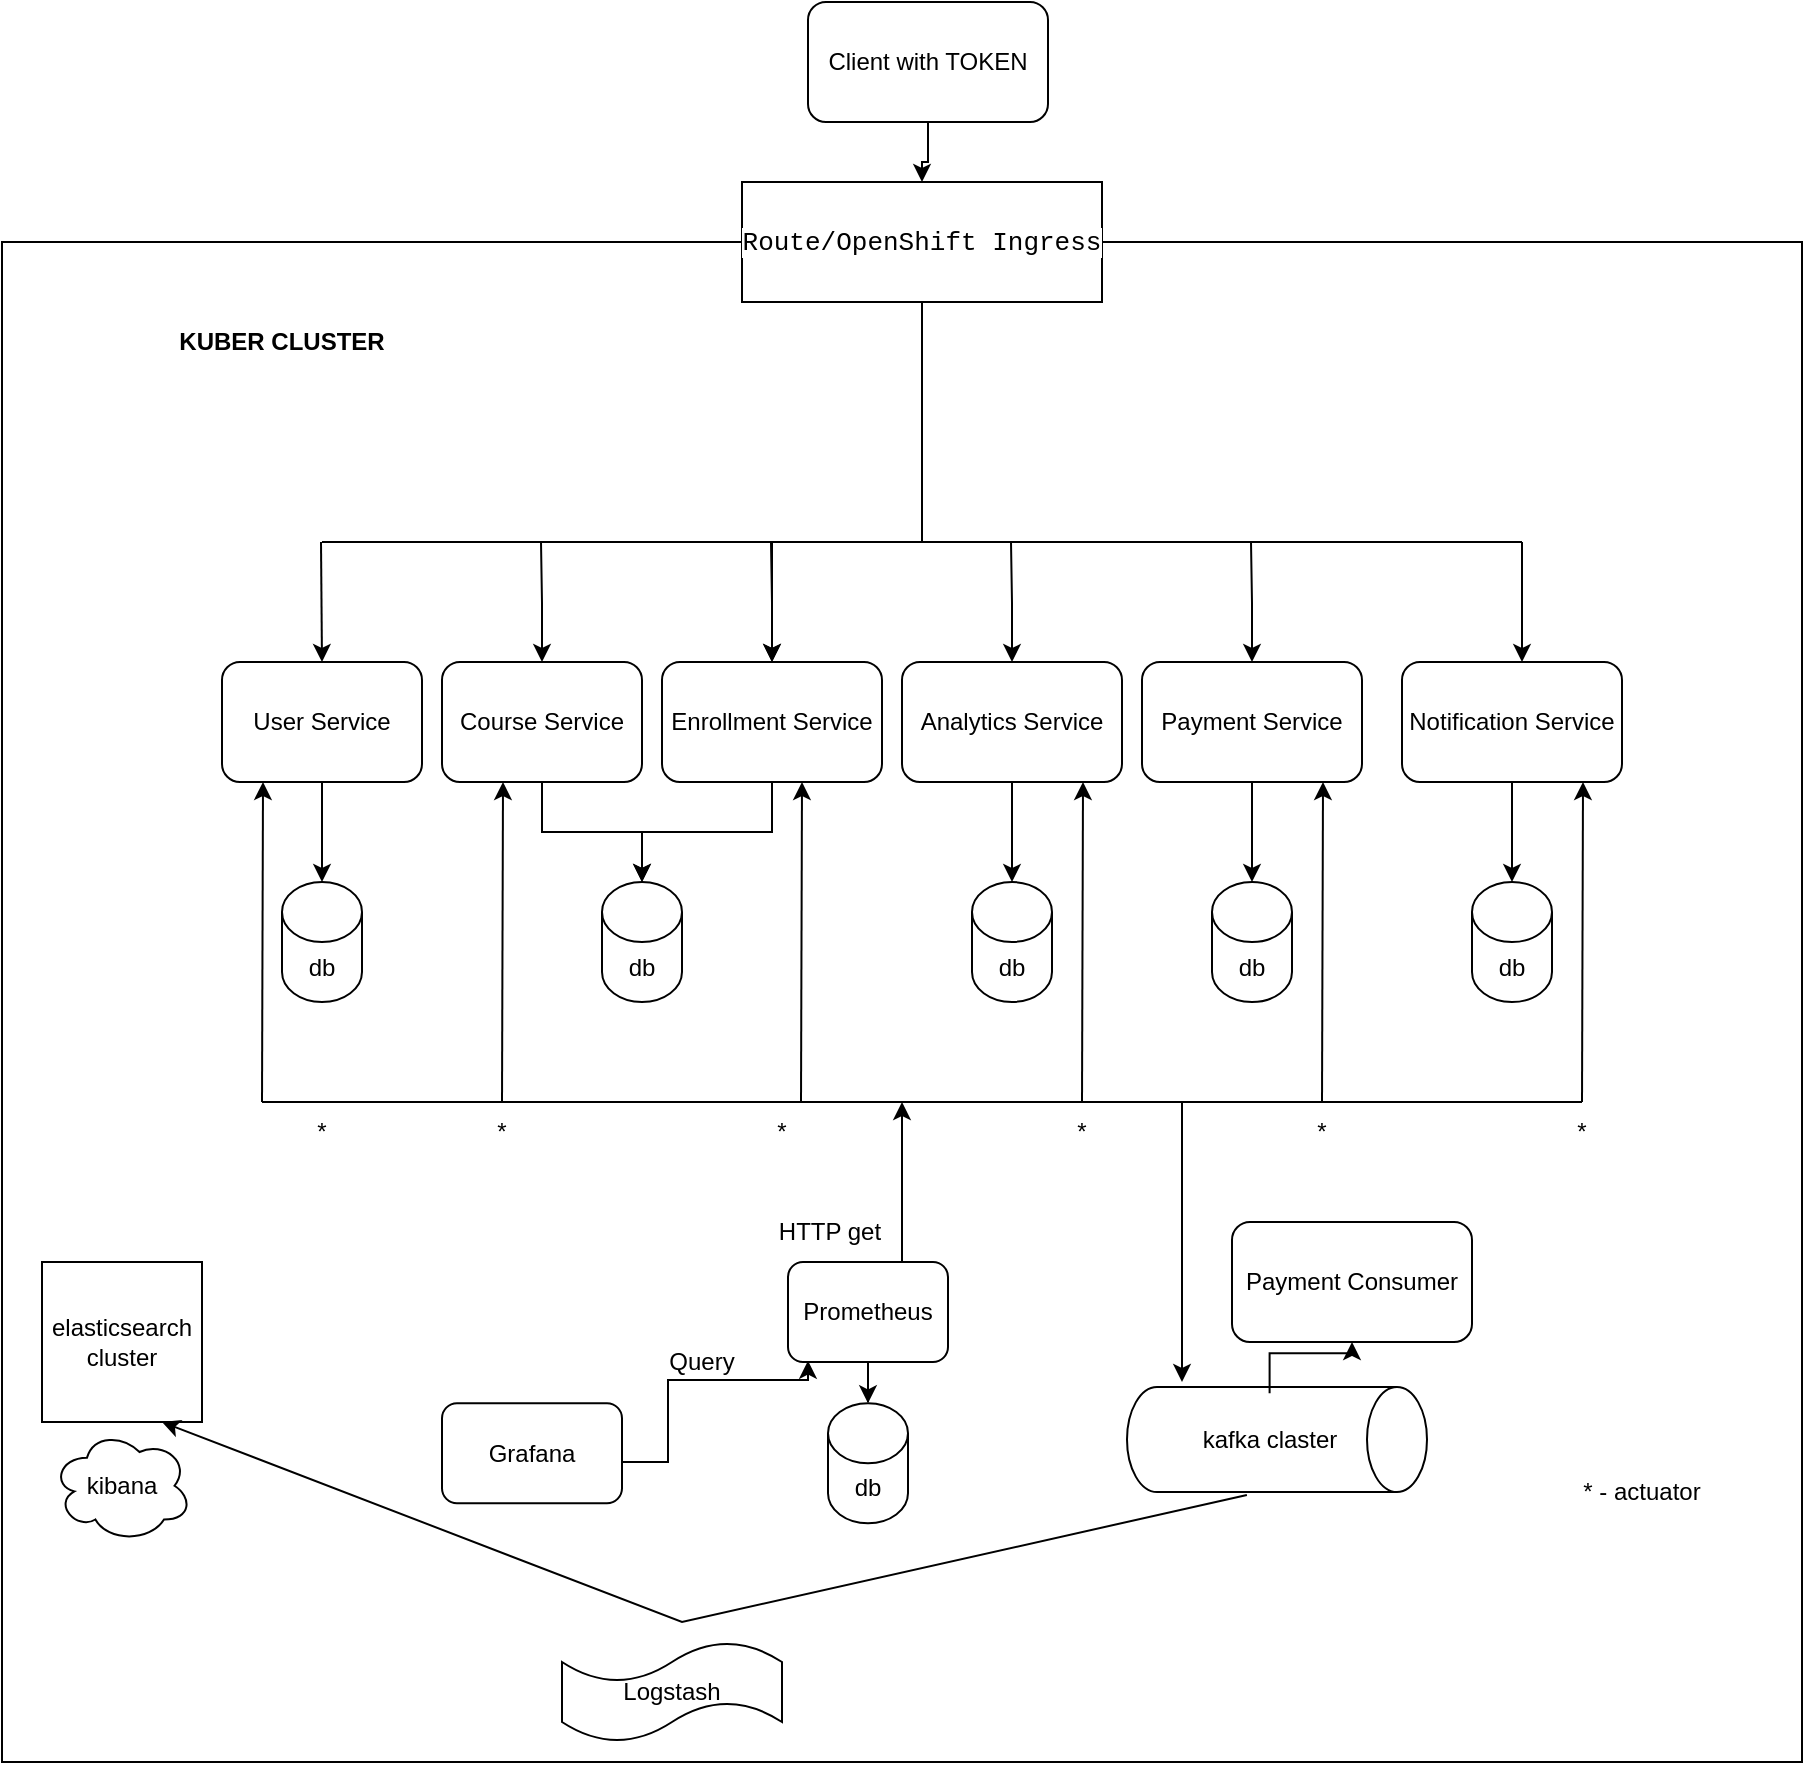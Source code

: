 <mxfile version="24.4.4" type="github">
  <diagram id="C5RBs43oDa-KdzZeNtuy" name="Page-1">
    <mxGraphModel dx="980" dy="692" grid="1" gridSize="10" guides="1" tooltips="1" connect="1" arrows="1" fold="1" page="1" pageScale="1" pageWidth="827" pageHeight="1169" math="0" shadow="0">
      <root>
        <mxCell id="WIyWlLk6GJQsqaUBKTNV-0" />
        <mxCell id="WIyWlLk6GJQsqaUBKTNV-1" parent="WIyWlLk6GJQsqaUBKTNV-0" />
        <mxCell id="kEjIuvrIirV6rfl9TdOs-2" value="" style="rounded=0;whiteSpace=wrap;html=1;" vertex="1" parent="WIyWlLk6GJQsqaUBKTNV-1">
          <mxGeometry y="130" width="900" height="760" as="geometry" />
        </mxCell>
        <mxCell id="G3HCrtdbnv7-njKT6J-s-4" value="User Service" style="rounded=1;whiteSpace=wrap;html=1;direction=west;" parent="WIyWlLk6GJQsqaUBKTNV-1" vertex="1">
          <mxGeometry x="110" y="340" width="100" height="60" as="geometry" />
        </mxCell>
        <mxCell id="G3HCrtdbnv7-njKT6J-s-28" value="" style="edgeStyle=orthogonalEdgeStyle;rounded=0;orthogonalLoop=1;jettySize=auto;html=1;" parent="WIyWlLk6GJQsqaUBKTNV-1" source="G3HCrtdbnv7-njKT6J-s-5" target="G3HCrtdbnv7-njKT6J-s-16" edge="1">
          <mxGeometry relative="1" as="geometry" />
        </mxCell>
        <mxCell id="G3HCrtdbnv7-njKT6J-s-5" value="Course Service" style="rounded=1;whiteSpace=wrap;html=1;" parent="WIyWlLk6GJQsqaUBKTNV-1" vertex="1">
          <mxGeometry x="220" y="340" width="100" height="60" as="geometry" />
        </mxCell>
        <mxCell id="G3HCrtdbnv7-njKT6J-s-32" value="" style="edgeStyle=orthogonalEdgeStyle;rounded=0;orthogonalLoop=1;jettySize=auto;html=1;" parent="WIyWlLk6GJQsqaUBKTNV-1" source="G3HCrtdbnv7-njKT6J-s-7" target="G3HCrtdbnv7-njKT6J-s-17" edge="1">
          <mxGeometry relative="1" as="geometry" />
        </mxCell>
        <mxCell id="G3HCrtdbnv7-njKT6J-s-7" value="Analytics Service" style="rounded=1;whiteSpace=wrap;html=1;" parent="WIyWlLk6GJQsqaUBKTNV-1" vertex="1">
          <mxGeometry x="450" y="340" width="110" height="60" as="geometry" />
        </mxCell>
        <mxCell id="G3HCrtdbnv7-njKT6J-s-34" value="" style="edgeStyle=orthogonalEdgeStyle;rounded=0;orthogonalLoop=1;jettySize=auto;html=1;" parent="WIyWlLk6GJQsqaUBKTNV-1" source="G3HCrtdbnv7-njKT6J-s-8" target="G3HCrtdbnv7-njKT6J-s-19" edge="1">
          <mxGeometry relative="1" as="geometry" />
        </mxCell>
        <mxCell id="G3HCrtdbnv7-njKT6J-s-8" value="Notification Service" style="rounded=1;whiteSpace=wrap;html=1;" parent="WIyWlLk6GJQsqaUBKTNV-1" vertex="1">
          <mxGeometry x="700" y="340" width="110" height="60" as="geometry" />
        </mxCell>
        <mxCell id="G3HCrtdbnv7-njKT6J-s-33" value="" style="edgeStyle=orthogonalEdgeStyle;rounded=0;orthogonalLoop=1;jettySize=auto;html=1;" parent="WIyWlLk6GJQsqaUBKTNV-1" source="G3HCrtdbnv7-njKT6J-s-9" target="G3HCrtdbnv7-njKT6J-s-18" edge="1">
          <mxGeometry relative="1" as="geometry" />
        </mxCell>
        <mxCell id="G3HCrtdbnv7-njKT6J-s-9" value="Payment Service" style="rounded=1;whiteSpace=wrap;html=1;" parent="WIyWlLk6GJQsqaUBKTNV-1" vertex="1">
          <mxGeometry x="570" y="340" width="110" height="60" as="geometry" />
        </mxCell>
        <mxCell id="G3HCrtdbnv7-njKT6J-s-14" value="db" style="shape=cylinder3;whiteSpace=wrap;html=1;boundedLbl=1;backgroundOutline=1;size=15;" parent="WIyWlLk6GJQsqaUBKTNV-1" vertex="1">
          <mxGeometry x="140" y="450" width="40" height="60" as="geometry" />
        </mxCell>
        <mxCell id="G3HCrtdbnv7-njKT6J-s-16" value="db" style="shape=cylinder3;whiteSpace=wrap;html=1;boundedLbl=1;backgroundOutline=1;size=15;" parent="WIyWlLk6GJQsqaUBKTNV-1" vertex="1">
          <mxGeometry x="300" y="450" width="40" height="60" as="geometry" />
        </mxCell>
        <mxCell id="G3HCrtdbnv7-njKT6J-s-17" value="db" style="shape=cylinder3;whiteSpace=wrap;html=1;boundedLbl=1;backgroundOutline=1;size=15;" parent="WIyWlLk6GJQsqaUBKTNV-1" vertex="1">
          <mxGeometry x="485" y="450" width="40" height="60" as="geometry" />
        </mxCell>
        <mxCell id="G3HCrtdbnv7-njKT6J-s-18" value="db" style="shape=cylinder3;whiteSpace=wrap;html=1;boundedLbl=1;backgroundOutline=1;size=15;" parent="WIyWlLk6GJQsqaUBKTNV-1" vertex="1">
          <mxGeometry x="605" y="450" width="40" height="60" as="geometry" />
        </mxCell>
        <mxCell id="G3HCrtdbnv7-njKT6J-s-19" value="db" style="shape=cylinder3;whiteSpace=wrap;html=1;boundedLbl=1;backgroundOutline=1;size=15;" parent="WIyWlLk6GJQsqaUBKTNV-1" vertex="1">
          <mxGeometry x="735" y="450" width="40" height="60" as="geometry" />
        </mxCell>
        <mxCell id="G3HCrtdbnv7-njKT6J-s-24" value="" style="edgeStyle=orthogonalEdgeStyle;rounded=0;orthogonalLoop=1;jettySize=auto;html=1;exitX=0.5;exitY=0;exitDx=0;exitDy=0;entryX=0.5;entryY=0;entryDx=0;entryDy=0;entryPerimeter=0;" parent="WIyWlLk6GJQsqaUBKTNV-1" source="G3HCrtdbnv7-njKT6J-s-4" target="G3HCrtdbnv7-njKT6J-s-14" edge="1">
          <mxGeometry relative="1" as="geometry">
            <mxPoint x="134.75" y="410" as="sourcePoint" />
            <mxPoint x="184.75" y="460" as="targetPoint" />
          </mxGeometry>
        </mxCell>
        <mxCell id="G3HCrtdbnv7-njKT6J-s-31" value="" style="edgeStyle=orthogonalEdgeStyle;rounded=0;orthogonalLoop=1;jettySize=auto;html=1;exitX=0.5;exitY=1;exitDx=0;exitDy=0;entryX=0.5;entryY=0;entryDx=0;entryDy=0;entryPerimeter=0;" parent="WIyWlLk6GJQsqaUBKTNV-1" source="G3HCrtdbnv7-njKT6J-s-6" target="G3HCrtdbnv7-njKT6J-s-16" edge="1">
          <mxGeometry relative="1" as="geometry">
            <mxPoint x="340" y="455" as="sourcePoint" />
            <mxPoint x="380" y="505" as="targetPoint" />
          </mxGeometry>
        </mxCell>
        <mxCell id="kEjIuvrIirV6rfl9TdOs-11" value="" style="edgeStyle=orthogonalEdgeStyle;rounded=0;orthogonalLoop=1;jettySize=auto;html=1;" edge="1" parent="WIyWlLk6GJQsqaUBKTNV-1" source="G3HCrtdbnv7-njKT6J-s-37" target="G3HCrtdbnv7-njKT6J-s-6">
          <mxGeometry relative="1" as="geometry">
            <Array as="points">
              <mxPoint x="460" y="280" />
              <mxPoint x="385" y="280" />
            </Array>
          </mxGeometry>
        </mxCell>
        <mxCell id="G3HCrtdbnv7-njKT6J-s-40" value="" style="endArrow=classic;html=1;rounded=0;" parent="WIyWlLk6GJQsqaUBKTNV-1" target="G3HCrtdbnv7-njKT6J-s-6" edge="1">
          <mxGeometry width="50" height="50" relative="1" as="geometry">
            <mxPoint x="390" y="380" as="sourcePoint" />
            <mxPoint x="440" y="330" as="targetPoint" />
          </mxGeometry>
        </mxCell>
        <mxCell id="G3HCrtdbnv7-njKT6J-s-6" value="Enrollment Service" style="rounded=1;whiteSpace=wrap;html=1;" parent="WIyWlLk6GJQsqaUBKTNV-1" vertex="1">
          <mxGeometry x="330" y="340" width="110" height="60" as="geometry" />
        </mxCell>
        <mxCell id="G3HCrtdbnv7-njKT6J-s-42" value="" style="endArrow=none;html=1;rounded=0;" parent="WIyWlLk6GJQsqaUBKTNV-1" edge="1">
          <mxGeometry width="50" height="50" relative="1" as="geometry">
            <mxPoint x="160" y="280" as="sourcePoint" />
            <mxPoint x="760" y="280" as="targetPoint" />
          </mxGeometry>
        </mxCell>
        <mxCell id="G3HCrtdbnv7-njKT6J-s-44" value="" style="edgeStyle=orthogonalEdgeStyle;rounded=0;orthogonalLoop=1;jettySize=auto;html=1;entryX=0.5;entryY=1;entryDx=0;entryDy=0;" parent="WIyWlLk6GJQsqaUBKTNV-1" target="G3HCrtdbnv7-njKT6J-s-4" edge="1">
          <mxGeometry relative="1" as="geometry">
            <mxPoint x="159.5" y="280" as="sourcePoint" />
            <mxPoint x="159.5" y="320" as="targetPoint" />
          </mxGeometry>
        </mxCell>
        <mxCell id="G3HCrtdbnv7-njKT6J-s-45" value="" style="edgeStyle=orthogonalEdgeStyle;rounded=0;orthogonalLoop=1;jettySize=auto;html=1;entryX=0.5;entryY=1;entryDx=0;entryDy=0;" parent="WIyWlLk6GJQsqaUBKTNV-1" edge="1">
          <mxGeometry relative="1" as="geometry">
            <mxPoint x="269.5" y="280" as="sourcePoint" />
            <mxPoint x="270" y="340" as="targetPoint" />
          </mxGeometry>
        </mxCell>
        <mxCell id="G3HCrtdbnv7-njKT6J-s-46" value="" style="edgeStyle=orthogonalEdgeStyle;rounded=0;orthogonalLoop=1;jettySize=auto;html=1;entryX=0.5;entryY=1;entryDx=0;entryDy=0;" parent="WIyWlLk6GJQsqaUBKTNV-1" edge="1">
          <mxGeometry relative="1" as="geometry">
            <mxPoint x="384.5" y="280" as="sourcePoint" />
            <mxPoint x="385" y="340" as="targetPoint" />
          </mxGeometry>
        </mxCell>
        <mxCell id="G3HCrtdbnv7-njKT6J-s-47" value="" style="edgeStyle=orthogonalEdgeStyle;rounded=0;orthogonalLoop=1;jettySize=auto;html=1;entryX=0.5;entryY=1;entryDx=0;entryDy=0;" parent="WIyWlLk6GJQsqaUBKTNV-1" edge="1">
          <mxGeometry relative="1" as="geometry">
            <mxPoint x="504.5" y="280" as="sourcePoint" />
            <mxPoint x="505" y="340" as="targetPoint" />
          </mxGeometry>
        </mxCell>
        <mxCell id="G3HCrtdbnv7-njKT6J-s-48" value="" style="edgeStyle=orthogonalEdgeStyle;rounded=0;orthogonalLoop=1;jettySize=auto;html=1;entryX=0.5;entryY=1;entryDx=0;entryDy=0;" parent="WIyWlLk6GJQsqaUBKTNV-1" edge="1">
          <mxGeometry relative="1" as="geometry">
            <mxPoint x="624.5" y="280" as="sourcePoint" />
            <mxPoint x="625" y="340" as="targetPoint" />
          </mxGeometry>
        </mxCell>
        <mxCell id="G3HCrtdbnv7-njKT6J-s-49" value="" style="edgeStyle=orthogonalEdgeStyle;rounded=0;orthogonalLoop=1;jettySize=auto;html=1;entryX=0.5;entryY=1;entryDx=0;entryDy=0;" parent="WIyWlLk6GJQsqaUBKTNV-1" edge="1">
          <mxGeometry relative="1" as="geometry">
            <mxPoint x="760" y="280" as="sourcePoint" />
            <mxPoint x="760" y="340" as="targetPoint" />
          </mxGeometry>
        </mxCell>
        <mxCell id="G3HCrtdbnv7-njKT6J-s-56" value="" style="edgeStyle=orthogonalEdgeStyle;rounded=0;orthogonalLoop=1;jettySize=auto;html=1;entryX=0.25;entryY=1;entryDx=0;entryDy=0;exitX=1;exitY=0.5;exitDx=0;exitDy=0;" parent="WIyWlLk6GJQsqaUBKTNV-1" edge="1">
          <mxGeometry relative="1" as="geometry">
            <mxPoint x="303" y="740.0" as="sourcePoint" />
            <mxPoint x="403" y="689.37" as="targetPoint" />
            <Array as="points">
              <mxPoint x="333" y="740.05" />
              <mxPoint x="333" y="699.05" />
              <mxPoint x="403" y="699.05" />
            </Array>
          </mxGeometry>
        </mxCell>
        <mxCell id="G3HCrtdbnv7-njKT6J-s-51" value="Grafana" style="rounded=1;whiteSpace=wrap;html=1;" parent="WIyWlLk6GJQsqaUBKTNV-1" vertex="1">
          <mxGeometry x="220" y="710.63" width="90" height="50" as="geometry" />
        </mxCell>
        <mxCell id="G3HCrtdbnv7-njKT6J-s-55" value="" style="edgeStyle=orthogonalEdgeStyle;rounded=0;orthogonalLoop=1;jettySize=auto;html=1;" parent="WIyWlLk6GJQsqaUBKTNV-1" source="G3HCrtdbnv7-njKT6J-s-52" target="G3HCrtdbnv7-njKT6J-s-53" edge="1">
          <mxGeometry relative="1" as="geometry" />
        </mxCell>
        <mxCell id="G3HCrtdbnv7-njKT6J-s-52" value="Prometheus" style="rounded=1;whiteSpace=wrap;html=1;" parent="WIyWlLk6GJQsqaUBKTNV-1" vertex="1">
          <mxGeometry x="393" y="640" width="80" height="50" as="geometry" />
        </mxCell>
        <mxCell id="G3HCrtdbnv7-njKT6J-s-53" value="db" style="shape=cylinder3;whiteSpace=wrap;html=1;boundedLbl=1;backgroundOutline=1;size=15;" parent="WIyWlLk6GJQsqaUBKTNV-1" vertex="1">
          <mxGeometry x="413" y="710.63" width="40" height="60" as="geometry" />
        </mxCell>
        <mxCell id="G3HCrtdbnv7-njKT6J-s-57" value="Query" style="text;html=1;align=center;verticalAlign=middle;whiteSpace=wrap;rounded=0;" parent="WIyWlLk6GJQsqaUBKTNV-1" vertex="1">
          <mxGeometry x="320" y="690" width="60" as="geometry" />
        </mxCell>
        <mxCell id="G3HCrtdbnv7-njKT6J-s-58" value="" style="endArrow=none;html=1;rounded=0;exitX=0;exitY=0;exitDx=0;exitDy=0;" parent="WIyWlLk6GJQsqaUBKTNV-1" edge="1" source="G3HCrtdbnv7-njKT6J-s-69">
          <mxGeometry width="50" height="50" relative="1" as="geometry">
            <mxPoint x="80" y="560" as="sourcePoint" />
            <mxPoint x="790" y="560" as="targetPoint" />
          </mxGeometry>
        </mxCell>
        <mxCell id="G3HCrtdbnv7-njKT6J-s-60" value="" style="endArrow=classic;html=1;rounded=0;" parent="WIyWlLk6GJQsqaUBKTNV-1" edge="1">
          <mxGeometry width="50" height="50" relative="1" as="geometry">
            <mxPoint x="540" y="560" as="sourcePoint" />
            <mxPoint x="540.5" y="400" as="targetPoint" />
          </mxGeometry>
        </mxCell>
        <mxCell id="G3HCrtdbnv7-njKT6J-s-61" value="" style="endArrow=classic;html=1;rounded=0;" parent="WIyWlLk6GJQsqaUBKTNV-1" edge="1">
          <mxGeometry width="50" height="50" relative="1" as="geometry">
            <mxPoint x="399.5" y="560" as="sourcePoint" />
            <mxPoint x="400" y="400" as="targetPoint" />
          </mxGeometry>
        </mxCell>
        <mxCell id="G3HCrtdbnv7-njKT6J-s-62" value="" style="endArrow=classic;html=1;rounded=0;" parent="WIyWlLk6GJQsqaUBKTNV-1" edge="1">
          <mxGeometry width="50" height="50" relative="1" as="geometry">
            <mxPoint x="130" y="560" as="sourcePoint" />
            <mxPoint x="130.5" y="400" as="targetPoint" />
          </mxGeometry>
        </mxCell>
        <mxCell id="G3HCrtdbnv7-njKT6J-s-63" value="" style="endArrow=classic;html=1;rounded=0;" parent="WIyWlLk6GJQsqaUBKTNV-1" edge="1">
          <mxGeometry width="50" height="50" relative="1" as="geometry">
            <mxPoint x="250" y="560" as="sourcePoint" />
            <mxPoint x="250.5" y="400" as="targetPoint" />
          </mxGeometry>
        </mxCell>
        <mxCell id="G3HCrtdbnv7-njKT6J-s-64" value="" style="endArrow=classic;html=1;rounded=0;" parent="WIyWlLk6GJQsqaUBKTNV-1" edge="1">
          <mxGeometry width="50" height="50" relative="1" as="geometry">
            <mxPoint x="790" y="560" as="sourcePoint" />
            <mxPoint x="790.5" y="400" as="targetPoint" />
          </mxGeometry>
        </mxCell>
        <mxCell id="G3HCrtdbnv7-njKT6J-s-65" value="HTTP get" style="text;html=1;align=center;verticalAlign=middle;whiteSpace=wrap;rounded=0;" parent="WIyWlLk6GJQsqaUBKTNV-1" vertex="1">
          <mxGeometry x="384" y="610" width="60" height="30" as="geometry" />
        </mxCell>
        <mxCell id="G3HCrtdbnv7-njKT6J-s-66" value="" style="endArrow=classic;html=1;rounded=0;exitX=0.5;exitY=0;exitDx=0;exitDy=0;" parent="WIyWlLk6GJQsqaUBKTNV-1" edge="1">
          <mxGeometry width="50" height="50" relative="1" as="geometry">
            <mxPoint x="450" y="640" as="sourcePoint" />
            <mxPoint x="450" y="560" as="targetPoint" />
            <Array as="points" />
          </mxGeometry>
        </mxCell>
        <mxCell id="G3HCrtdbnv7-njKT6J-s-69" value="*" style="text;html=1;align=center;verticalAlign=middle;whiteSpace=wrap;rounded=0;" parent="WIyWlLk6GJQsqaUBKTNV-1" vertex="1">
          <mxGeometry x="130" y="560" width="60" height="30" as="geometry" />
        </mxCell>
        <mxCell id="G3HCrtdbnv7-njKT6J-s-70" value="*" style="text;html=1;align=center;verticalAlign=middle;whiteSpace=wrap;rounded=0;" parent="WIyWlLk6GJQsqaUBKTNV-1" vertex="1">
          <mxGeometry x="220" y="560" width="60" height="30" as="geometry" />
        </mxCell>
        <mxCell id="G3HCrtdbnv7-njKT6J-s-71" value="*" style="text;html=1;align=center;verticalAlign=middle;whiteSpace=wrap;rounded=0;" parent="WIyWlLk6GJQsqaUBKTNV-1" vertex="1">
          <mxGeometry x="360" y="560" width="60" height="30" as="geometry" />
        </mxCell>
        <mxCell id="G3HCrtdbnv7-njKT6J-s-72" value="*" style="text;html=1;align=center;verticalAlign=middle;whiteSpace=wrap;rounded=0;" parent="WIyWlLk6GJQsqaUBKTNV-1" vertex="1">
          <mxGeometry x="510" y="560" width="60" height="30" as="geometry" />
        </mxCell>
        <mxCell id="G3HCrtdbnv7-njKT6J-s-73" value="*" style="text;html=1;align=center;verticalAlign=middle;whiteSpace=wrap;rounded=0;" parent="WIyWlLk6GJQsqaUBKTNV-1" vertex="1">
          <mxGeometry x="760" y="560" width="60" height="30" as="geometry" />
        </mxCell>
        <mxCell id="G3HCrtdbnv7-njKT6J-s-74" value="" style="endArrow=classic;html=1;rounded=0;" parent="WIyWlLk6GJQsqaUBKTNV-1" edge="1">
          <mxGeometry width="50" height="50" relative="1" as="geometry">
            <mxPoint x="660" y="560" as="sourcePoint" />
            <mxPoint x="660.5" y="400" as="targetPoint" />
          </mxGeometry>
        </mxCell>
        <mxCell id="G3HCrtdbnv7-njKT6J-s-77" value="*" style="text;html=1;align=center;verticalAlign=middle;whiteSpace=wrap;rounded=0;" parent="WIyWlLk6GJQsqaUBKTNV-1" vertex="1">
          <mxGeometry x="630" y="560" width="60" height="30" as="geometry" />
        </mxCell>
        <mxCell id="G3HCrtdbnv7-njKT6J-s-78" value="* - actuator" style="text;html=1;align=center;verticalAlign=middle;whiteSpace=wrap;rounded=0;" parent="WIyWlLk6GJQsqaUBKTNV-1" vertex="1">
          <mxGeometry x="775" y="740" width="90" height="30" as="geometry" />
        </mxCell>
        <mxCell id="kEjIuvrIirV6rfl9TdOs-3" value="&lt;b&gt;KUBER CLUSTER&lt;/b&gt;" style="text;html=1;align=center;verticalAlign=middle;whiteSpace=wrap;rounded=0;" vertex="1" parent="WIyWlLk6GJQsqaUBKTNV-1">
          <mxGeometry x="70" y="140" width="140" height="80" as="geometry" />
        </mxCell>
        <mxCell id="G3HCrtdbnv7-njKT6J-s-37" value="&lt;span style=&quot;font-family: Menlo, Monaco, Consolas, &amp;quot;Andale Mono&amp;quot;, &amp;quot;Ubuntu Mono&amp;quot;, &amp;quot;Courier New&amp;quot;, monospace; font-size: 13px; text-align: left; white-space: pre;&quot;&gt;Route/OpenShift Ingress&lt;/span&gt;" style="rounded=0;whiteSpace=wrap;html=1;labelBackgroundColor=default;" parent="WIyWlLk6GJQsqaUBKTNV-1" vertex="1">
          <mxGeometry x="370" y="100" width="180" height="60" as="geometry" />
        </mxCell>
        <mxCell id="kEjIuvrIirV6rfl9TdOs-21" value="" style="edgeStyle=orthogonalEdgeStyle;rounded=0;orthogonalLoop=1;jettySize=auto;html=1;" edge="1" parent="WIyWlLk6GJQsqaUBKTNV-1" source="kEjIuvrIirV6rfl9TdOs-20" target="G3HCrtdbnv7-njKT6J-s-37">
          <mxGeometry relative="1" as="geometry" />
        </mxCell>
        <mxCell id="kEjIuvrIirV6rfl9TdOs-20" value="Client with TOKEN" style="rounded=1;whiteSpace=wrap;html=1;" vertex="1" parent="WIyWlLk6GJQsqaUBKTNV-1">
          <mxGeometry x="403" y="10" width="120" height="60" as="geometry" />
        </mxCell>
        <mxCell id="kEjIuvrIirV6rfl9TdOs-22" value="" style="shape=cylinder3;whiteSpace=wrap;html=1;boundedLbl=1;backgroundOutline=1;size=15;rotation=90;" vertex="1" parent="WIyWlLk6GJQsqaUBKTNV-1">
          <mxGeometry x="611.25" y="653.75" width="52.5" height="150" as="geometry" />
        </mxCell>
        <mxCell id="kEjIuvrIirV6rfl9TdOs-28" value="" style="edgeStyle=orthogonalEdgeStyle;rounded=0;orthogonalLoop=1;jettySize=auto;html=1;" edge="1" parent="WIyWlLk6GJQsqaUBKTNV-1" source="kEjIuvrIirV6rfl9TdOs-23" target="kEjIuvrIirV6rfl9TdOs-27">
          <mxGeometry relative="1" as="geometry" />
        </mxCell>
        <mxCell id="kEjIuvrIirV6rfl9TdOs-23" value="kafka claster" style="text;html=1;align=center;verticalAlign=middle;whiteSpace=wrap;rounded=0;" vertex="1" parent="WIyWlLk6GJQsqaUBKTNV-1">
          <mxGeometry x="568.75" y="705.63" width="130" height="46.25" as="geometry" />
        </mxCell>
        <mxCell id="kEjIuvrIirV6rfl9TdOs-27" value="Payment Consumer" style="rounded=1;whiteSpace=wrap;html=1;" vertex="1" parent="WIyWlLk6GJQsqaUBKTNV-1">
          <mxGeometry x="615" y="620" width="120" height="60" as="geometry" />
        </mxCell>
        <mxCell id="kEjIuvrIirV6rfl9TdOs-31" value="" style="endArrow=classic;html=1;rounded=0;" edge="1" parent="WIyWlLk6GJQsqaUBKTNV-1">
          <mxGeometry width="50" height="50" relative="1" as="geometry">
            <mxPoint x="590" y="560" as="sourcePoint" />
            <mxPoint x="590" y="700" as="targetPoint" />
          </mxGeometry>
        </mxCell>
        <mxCell id="kEjIuvrIirV6rfl9TdOs-33" value="elasticsearch&lt;div&gt;cluster&lt;/div&gt;" style="whiteSpace=wrap;html=1;aspect=fixed;" vertex="1" parent="WIyWlLk6GJQsqaUBKTNV-1">
          <mxGeometry x="20" y="640" width="80" height="80" as="geometry" />
        </mxCell>
        <mxCell id="kEjIuvrIirV6rfl9TdOs-51" value="kibana" style="ellipse;shape=cloud;whiteSpace=wrap;html=1;" vertex="1" parent="WIyWlLk6GJQsqaUBKTNV-1">
          <mxGeometry x="25" y="723.75" width="70" height="56.25" as="geometry" />
        </mxCell>
        <mxCell id="kEjIuvrIirV6rfl9TdOs-62" value="" style="endArrow=classic;html=1;rounded=0;entryX=0.75;entryY=1;entryDx=0;entryDy=0;exitX=0.413;exitY=1.1;exitDx=0;exitDy=0;exitPerimeter=0;" edge="1" parent="WIyWlLk6GJQsqaUBKTNV-1" source="kEjIuvrIirV6rfl9TdOs-23" target="kEjIuvrIirV6rfl9TdOs-33">
          <mxGeometry width="50" height="50" relative="1" as="geometry">
            <mxPoint x="615" y="770.63" as="sourcePoint" />
            <mxPoint x="539" y="820.63" as="targetPoint" />
            <Array as="points">
              <mxPoint x="340" y="820" />
            </Array>
          </mxGeometry>
        </mxCell>
        <mxCell id="kEjIuvrIirV6rfl9TdOs-63" value="Logstash" style="shape=tape;whiteSpace=wrap;html=1;" vertex="1" parent="WIyWlLk6GJQsqaUBKTNV-1">
          <mxGeometry x="280" y="830" width="110" height="50" as="geometry" />
        </mxCell>
      </root>
    </mxGraphModel>
  </diagram>
</mxfile>
